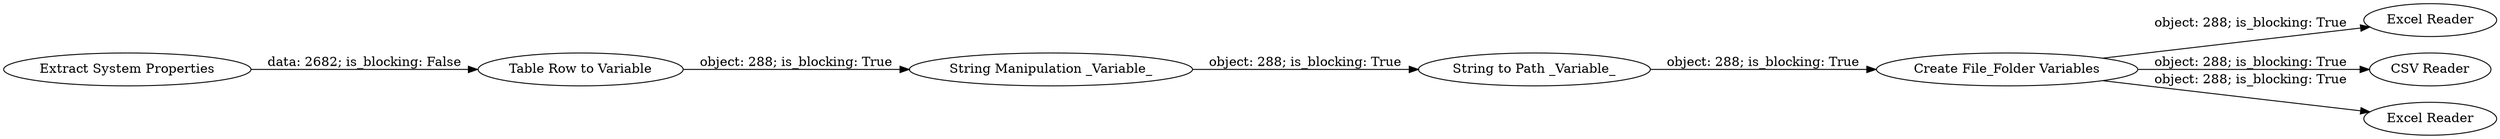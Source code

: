 digraph {
	"5232811102372576453_459" [label="String Manipulation _Variable_"]
	"5232811102372576453_458" [label="String to Path _Variable_"]
	"5232811102372576453_461" [label="Excel Reader"]
	"5232811102372576453_463" [label="CSV Reader"]
	"5232811102372576453_462" [label="Excel Reader"]
	"5232811102372576453_460" [label="Create File_Folder Variables"]
	"5232811102372576453_456" [label="Table Row to Variable"]
	"5232811102372576453_455" [label="Extract System Properties"]
	"5232811102372576453_460" -> "5232811102372576453_462" [label="object: 288; is_blocking: True"]
	"5232811102372576453_455" -> "5232811102372576453_456" [label="data: 2682; is_blocking: False"]
	"5232811102372576453_456" -> "5232811102372576453_459" [label="object: 288; is_blocking: True"]
	"5232811102372576453_460" -> "5232811102372576453_461" [label="object: 288; is_blocking: True"]
	"5232811102372576453_458" -> "5232811102372576453_460" [label="object: 288; is_blocking: True"]
	"5232811102372576453_460" -> "5232811102372576453_463" [label="object: 288; is_blocking: True"]
	"5232811102372576453_459" -> "5232811102372576453_458" [label="object: 288; is_blocking: True"]
	rankdir=LR
}
